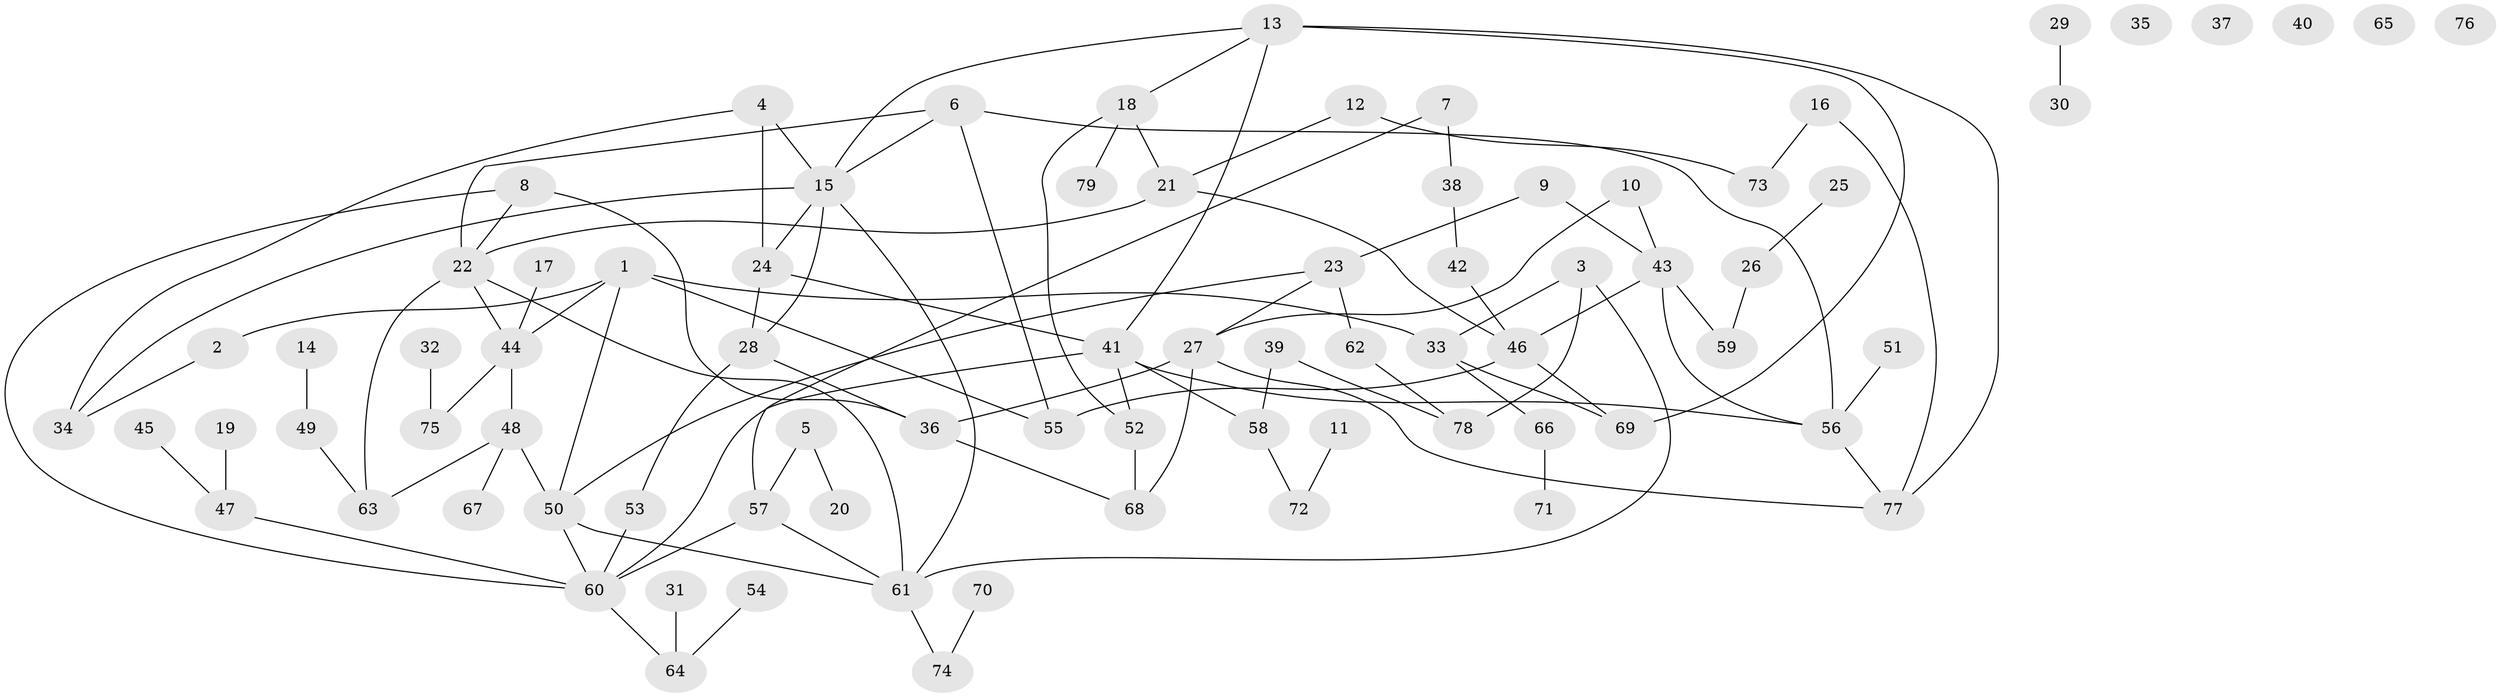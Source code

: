// Generated by graph-tools (version 1.1) at 2025/49/03/09/25 03:49:10]
// undirected, 79 vertices, 106 edges
graph export_dot {
graph [start="1"]
  node [color=gray90,style=filled];
  1;
  2;
  3;
  4;
  5;
  6;
  7;
  8;
  9;
  10;
  11;
  12;
  13;
  14;
  15;
  16;
  17;
  18;
  19;
  20;
  21;
  22;
  23;
  24;
  25;
  26;
  27;
  28;
  29;
  30;
  31;
  32;
  33;
  34;
  35;
  36;
  37;
  38;
  39;
  40;
  41;
  42;
  43;
  44;
  45;
  46;
  47;
  48;
  49;
  50;
  51;
  52;
  53;
  54;
  55;
  56;
  57;
  58;
  59;
  60;
  61;
  62;
  63;
  64;
  65;
  66;
  67;
  68;
  69;
  70;
  71;
  72;
  73;
  74;
  75;
  76;
  77;
  78;
  79;
  1 -- 2;
  1 -- 33;
  1 -- 44;
  1 -- 50;
  1 -- 55;
  2 -- 34;
  3 -- 33;
  3 -- 61;
  3 -- 78;
  4 -- 15;
  4 -- 24;
  4 -- 34;
  5 -- 20;
  5 -- 57;
  6 -- 15;
  6 -- 22;
  6 -- 55;
  6 -- 56;
  7 -- 38;
  7 -- 57;
  8 -- 22;
  8 -- 36;
  8 -- 60;
  9 -- 23;
  9 -- 43;
  10 -- 27;
  10 -- 43;
  11 -- 72;
  12 -- 21;
  12 -- 73;
  13 -- 15;
  13 -- 18;
  13 -- 41;
  13 -- 69;
  13 -- 77;
  14 -- 49;
  15 -- 24;
  15 -- 28;
  15 -- 34;
  15 -- 61;
  16 -- 73;
  16 -- 77;
  17 -- 44;
  18 -- 21;
  18 -- 52;
  18 -- 79;
  19 -- 47;
  21 -- 22;
  21 -- 46;
  22 -- 44;
  22 -- 61;
  22 -- 63;
  23 -- 27;
  23 -- 50;
  23 -- 62;
  24 -- 28;
  24 -- 41;
  25 -- 26;
  26 -- 59;
  27 -- 36;
  27 -- 68;
  27 -- 77;
  28 -- 36;
  28 -- 53;
  29 -- 30;
  31 -- 64;
  32 -- 75;
  33 -- 66;
  33 -- 69;
  36 -- 68;
  38 -- 42;
  39 -- 58;
  39 -- 78;
  41 -- 52;
  41 -- 56;
  41 -- 58;
  41 -- 60;
  42 -- 46;
  43 -- 46;
  43 -- 56;
  43 -- 59;
  44 -- 48;
  44 -- 75;
  45 -- 47;
  46 -- 55;
  46 -- 69;
  47 -- 60;
  48 -- 50;
  48 -- 63;
  48 -- 67;
  49 -- 63;
  50 -- 60;
  50 -- 61;
  51 -- 56;
  52 -- 68;
  53 -- 60;
  54 -- 64;
  56 -- 77;
  57 -- 60;
  57 -- 61;
  58 -- 72;
  60 -- 64;
  61 -- 74;
  62 -- 78;
  66 -- 71;
  70 -- 74;
}
